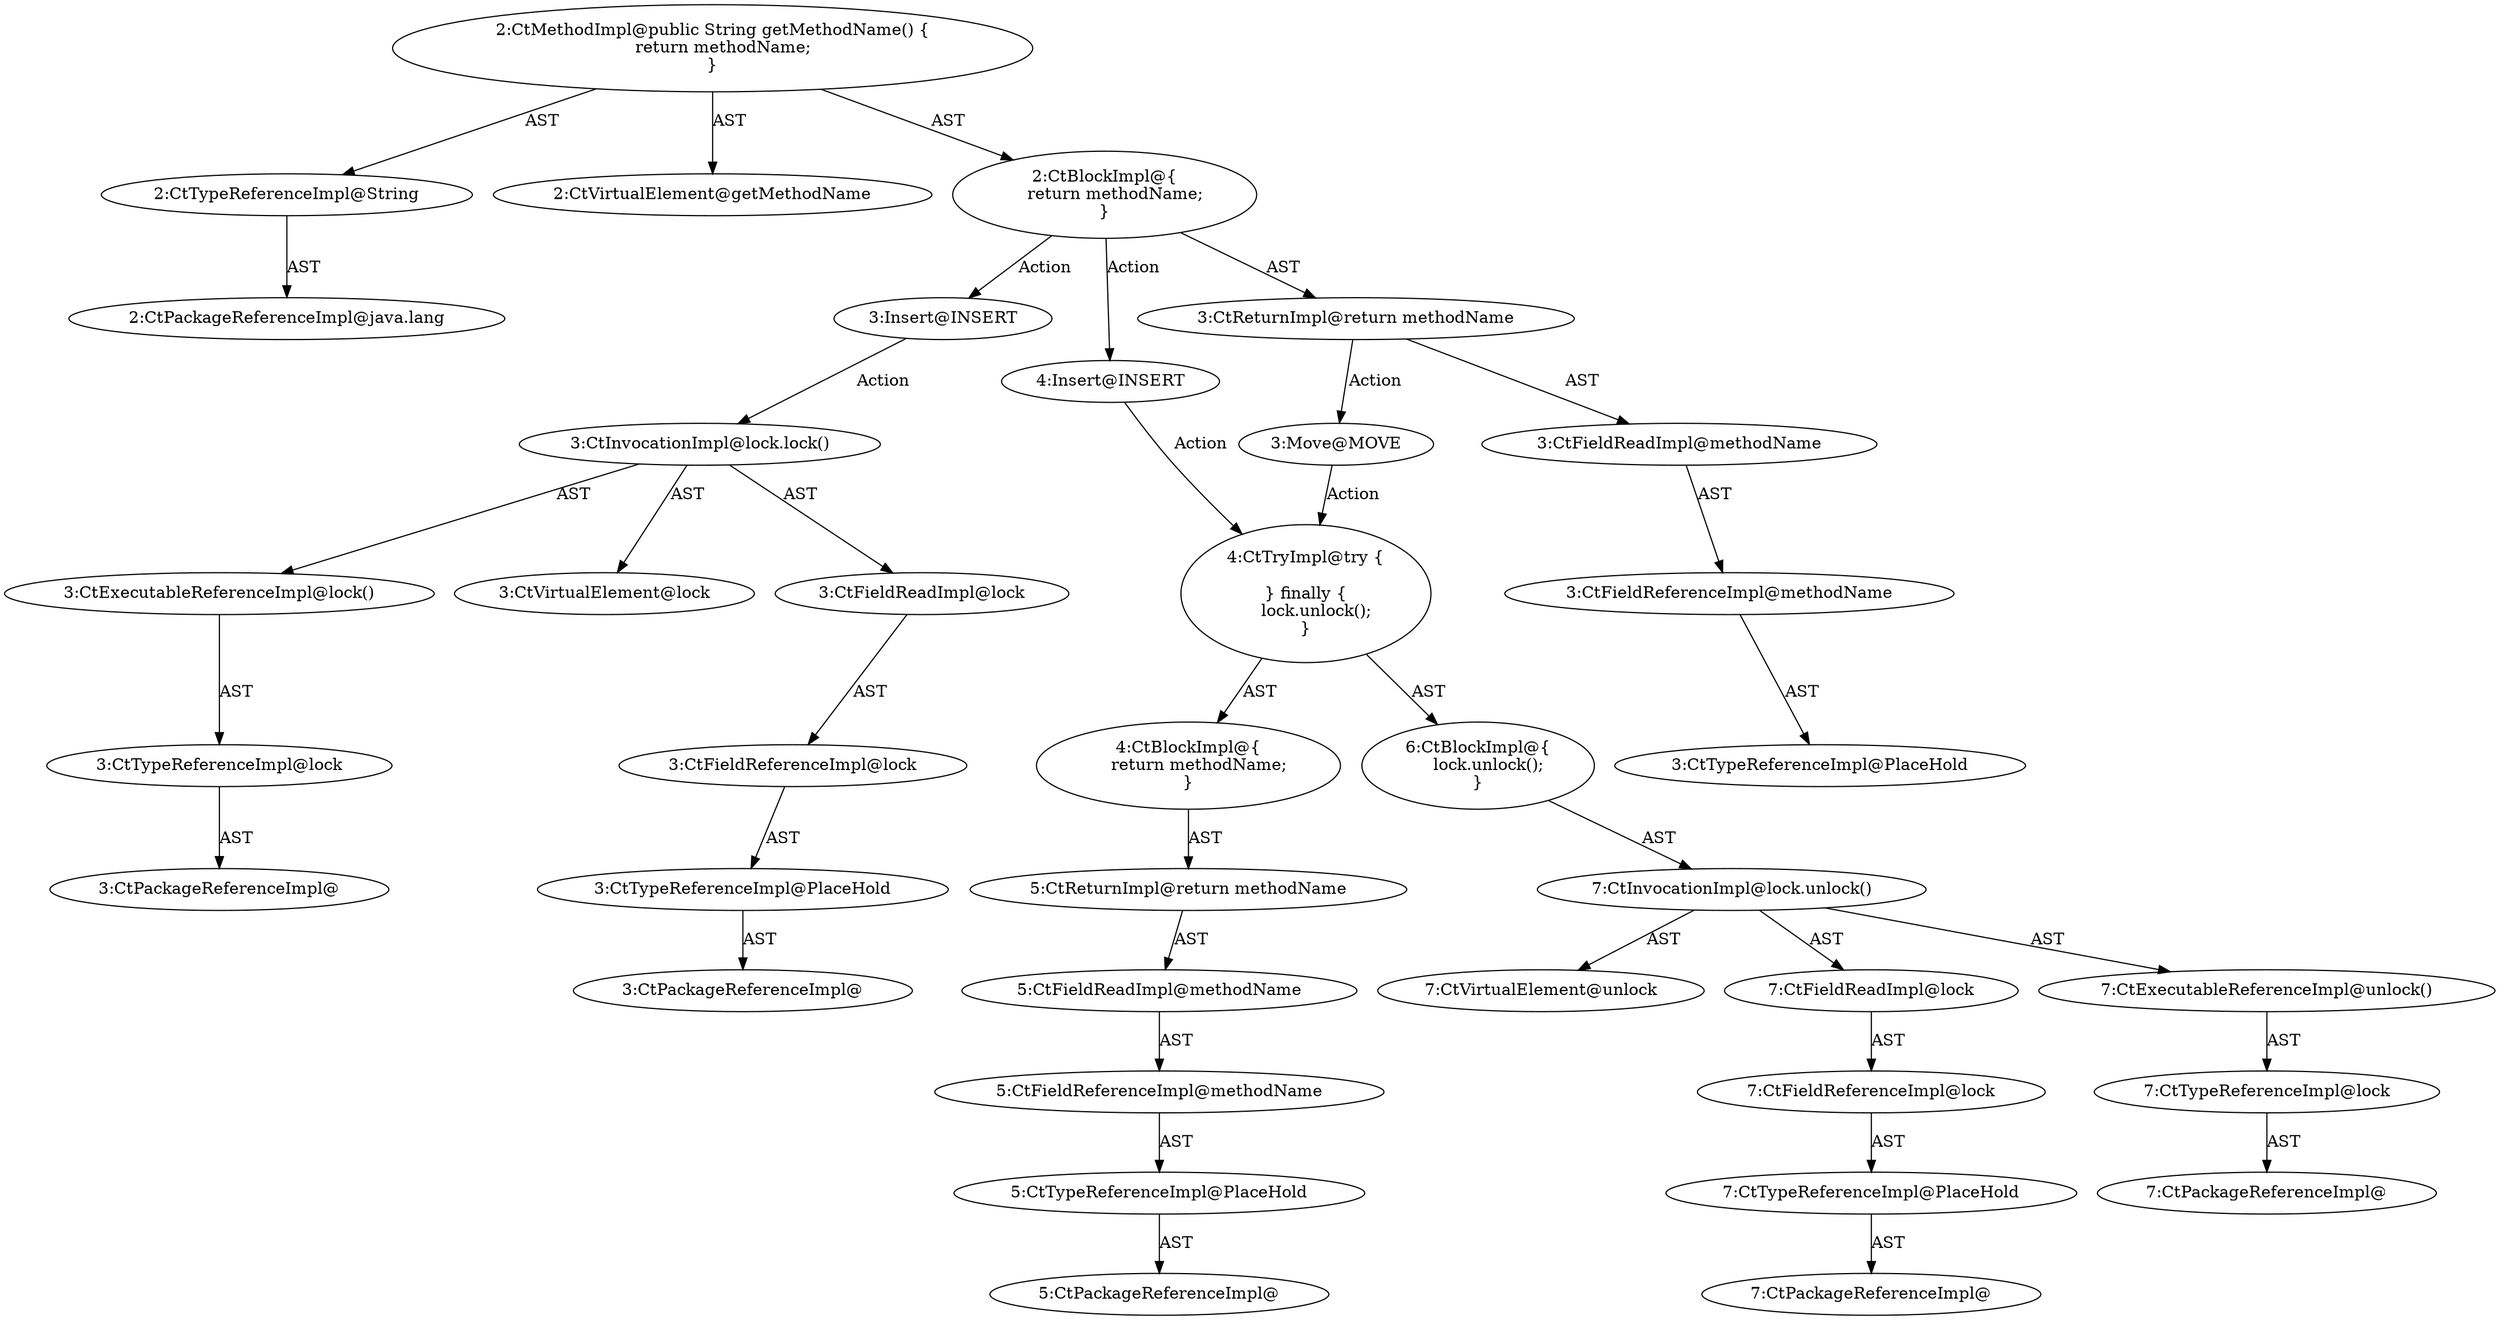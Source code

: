 digraph "getMethodName#?" {
0 [label="2:CtTypeReferenceImpl@String" shape=ellipse]
1 [label="2:CtPackageReferenceImpl@java.lang" shape=ellipse]
2 [label="2:CtVirtualElement@getMethodName" shape=ellipse]
3 [label="3:CtFieldReferenceImpl@methodName" shape=ellipse]
4 [label="3:CtTypeReferenceImpl@PlaceHold" shape=ellipse]
5 [label="3:CtFieldReadImpl@methodName" shape=ellipse]
6 [label="3:CtReturnImpl@return methodName" shape=ellipse]
7 [label="2:CtBlockImpl@\{
    return methodName;
\}" shape=ellipse]
8 [label="2:CtMethodImpl@public String getMethodName() \{
    return methodName;
\}" shape=ellipse]
9 [label="3:Insert@INSERT" shape=ellipse]
10 [label="3:CtPackageReferenceImpl@" shape=ellipse]
11 [label="3:CtTypeReferenceImpl@PlaceHold" shape=ellipse]
12 [label="3:CtFieldReferenceImpl@lock" shape=ellipse]
13 [label="3:CtFieldReadImpl@lock" shape=ellipse]
14 [label="3:CtPackageReferenceImpl@" shape=ellipse]
15 [label="3:CtTypeReferenceImpl@lock" shape=ellipse]
16 [label="3:CtExecutableReferenceImpl@lock()" shape=ellipse]
17 [label="3:CtInvocationImpl@lock.lock()" shape=ellipse]
18 [label="3:CtVirtualElement@lock" shape=ellipse]
19 [label="4:Insert@INSERT" shape=ellipse]
20 [label="5:CtPackageReferenceImpl@" shape=ellipse]
21 [label="5:CtTypeReferenceImpl@PlaceHold" shape=ellipse]
22 [label="5:CtFieldReferenceImpl@methodName" shape=ellipse]
23 [label="5:CtFieldReadImpl@methodName" shape=ellipse]
24 [label="5:CtReturnImpl@return methodName" shape=ellipse]
25 [label="4:CtBlockImpl@\{
    return methodName;
\}" shape=ellipse]
26 [label="7:CtPackageReferenceImpl@" shape=ellipse]
27 [label="7:CtTypeReferenceImpl@PlaceHold" shape=ellipse]
28 [label="7:CtFieldReferenceImpl@lock" shape=ellipse]
29 [label="7:CtFieldReadImpl@lock" shape=ellipse]
30 [label="7:CtPackageReferenceImpl@" shape=ellipse]
31 [label="7:CtTypeReferenceImpl@lock" shape=ellipse]
32 [label="7:CtExecutableReferenceImpl@unlock()" shape=ellipse]
33 [label="7:CtInvocationImpl@lock.unlock()" shape=ellipse]
34 [label="7:CtVirtualElement@unlock" shape=ellipse]
35 [label="6:CtBlockImpl@\{
    lock.unlock();
\}" shape=ellipse]
36 [label="4:CtTryImpl@try \{

\} finally \{
    lock.unlock();
\}" shape=ellipse]
37 [label="3:Move@MOVE" shape=ellipse]
0 -> 1 [label="AST"];
3 -> 4 [label="AST"];
5 -> 3 [label="AST"];
6 -> 5 [label="AST"];
6 -> 37 [label="Action"];
7 -> 6 [label="AST"];
7 -> 9 [label="Action"];
7 -> 19 [label="Action"];
8 -> 2 [label="AST"];
8 -> 0 [label="AST"];
8 -> 7 [label="AST"];
9 -> 17 [label="Action"];
11 -> 10 [label="AST"];
12 -> 11 [label="AST"];
13 -> 12 [label="AST"];
15 -> 14 [label="AST"];
16 -> 15 [label="AST"];
17 -> 18 [label="AST"];
17 -> 13 [label="AST"];
17 -> 16 [label="AST"];
19 -> 36 [label="Action"];
21 -> 20 [label="AST"];
22 -> 21 [label="AST"];
23 -> 22 [label="AST"];
24 -> 23 [label="AST"];
25 -> 24 [label="AST"];
27 -> 26 [label="AST"];
28 -> 27 [label="AST"];
29 -> 28 [label="AST"];
31 -> 30 [label="AST"];
32 -> 31 [label="AST"];
33 -> 34 [label="AST"];
33 -> 29 [label="AST"];
33 -> 32 [label="AST"];
35 -> 33 [label="AST"];
36 -> 25 [label="AST"];
36 -> 35 [label="AST"];
37 -> 36 [label="Action"];
}
